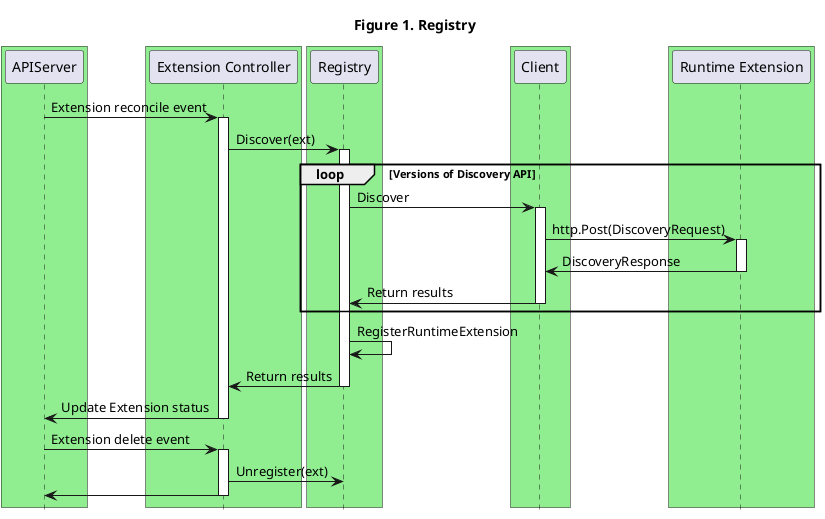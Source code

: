 @startuml
title Figure 1. Registry

' -- GROUPS START ---

box #LightGreen
participant "APIServer"
end box

box #LightGreen
participant "Extension Controller"
end box

box #LightGreen
participant "Registry"
end box

box #LightGreen
participant "Client"
end box

box #LightGreen
participant "Runtime Extension"
end box

' -- GROUPS END ---

' -- Register Extension ---

"APIServer" -> "Extension Controller": Extension reconcile event
activate "Extension Controller"

"Extension Controller" -> "Registry": Discover(ext)

activate "Registry"

loop Versions of Discovery API
  "Registry" -> "Client": Discover
  activate "Client"

  "Client" -> "Runtime Extension": http.Post(DiscoveryRequest)
  activate "Runtime Extension"
  "Runtime Extension" -> "Client": DiscoveryResponse
  deactivate "Runtime Extension"

  "Client" -> "Registry": Return results
  deactivate "Client"
end

"Registry" -> "Registry": RegisterRuntimeExtension

"Registry" -> "Extension Controller": Return results
deactivate "Registry"

"Extension Controller" -> "APIServer": Update Extension status
deactivate "Extension Controller"

' -- Unregister Extension ---

"APIServer" -> "Extension Controller": Extension delete event
activate "Extension Controller"

"Extension Controller" -> "Registry": Unregister(ext)

"Extension Controller" -> "APIServer":
deactivate "Extension Controller"

hide footbox
@enduml

